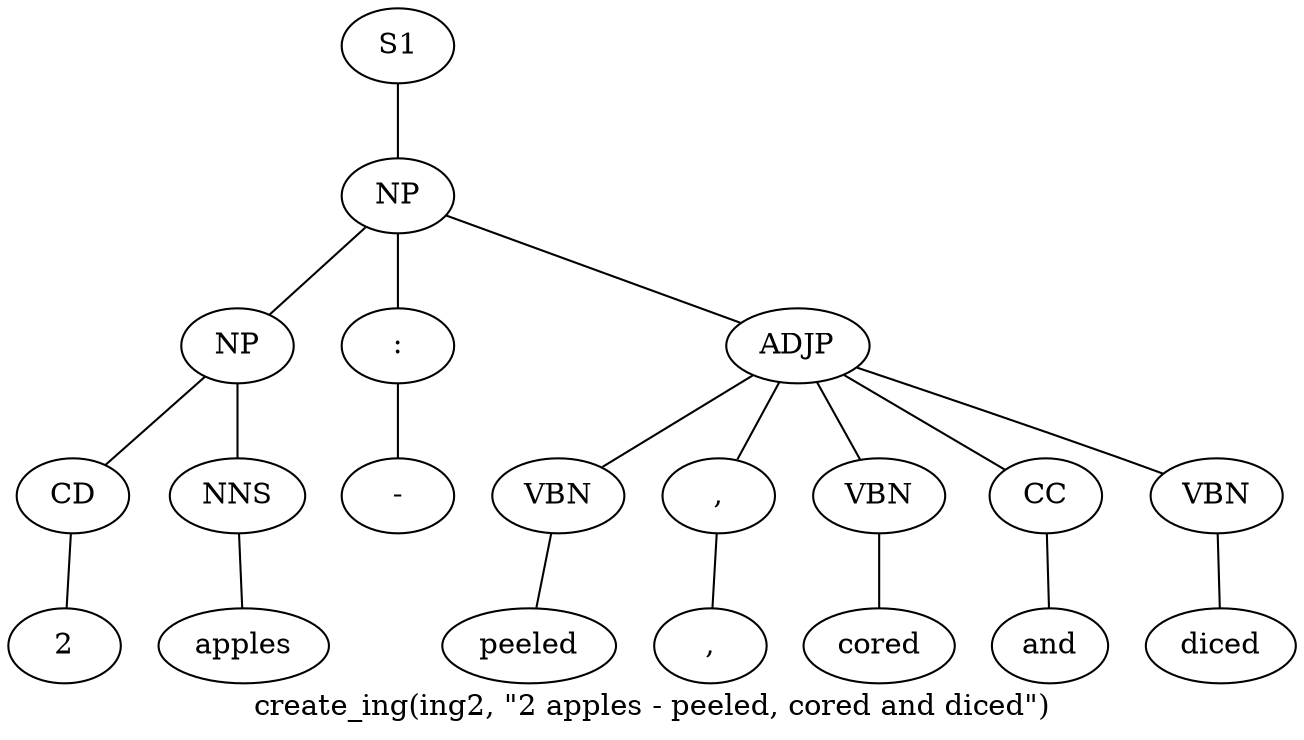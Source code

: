graph SyntaxGraph {
	label = "create_ing(ing2, \"2 apples - peeled, cored and diced\")";
	Node0 [label="S1"];
	Node1 [label="NP"];
	Node2 [label="NP"];
	Node3 [label="CD"];
	Node4 [label="2"];
	Node5 [label="NNS"];
	Node6 [label="apples"];
	Node7 [label=":"];
	Node8 [label="-"];
	Node9 [label="ADJP"];
	Node10 [label="VBN"];
	Node11 [label="peeled"];
	Node12 [label=","];
	Node13 [label=","];
	Node14 [label="VBN"];
	Node15 [label="cored"];
	Node16 [label="CC"];
	Node17 [label="and"];
	Node18 [label="VBN"];
	Node19 [label="diced"];

	Node0 -- Node1;
	Node1 -- Node2;
	Node1 -- Node7;
	Node1 -- Node9;
	Node2 -- Node3;
	Node2 -- Node5;
	Node3 -- Node4;
	Node5 -- Node6;
	Node7 -- Node8;
	Node9 -- Node10;
	Node9 -- Node12;
	Node9 -- Node14;
	Node9 -- Node16;
	Node9 -- Node18;
	Node10 -- Node11;
	Node12 -- Node13;
	Node14 -- Node15;
	Node16 -- Node17;
	Node18 -- Node19;
}